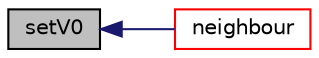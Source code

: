 digraph "setV0"
{
  bgcolor="transparent";
  edge [fontname="Helvetica",fontsize="10",labelfontname="Helvetica",labelfontsize="10"];
  node [fontname="Helvetica",fontsize="10",shape=record];
  rankdir="LR";
  Node45181 [label="setV0",height=0.2,width=0.4,color="black", fillcolor="grey75", style="filled", fontcolor="black"];
  Node45181 -> Node45182 [dir="back",color="midnightblue",fontsize="10",style="solid",fontname="Helvetica"];
  Node45182 [label="neighbour",height=0.2,width=0.4,color="red",URL="$a23593.html#aab1a7f2af09b33005a527e107c7b3fad",tooltip="Internal face neighbour. "];
}
